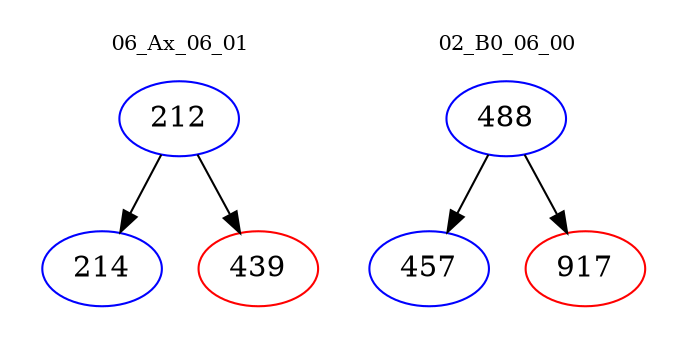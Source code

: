 digraph{
subgraph cluster_0 {
color = white
label = "06_Ax_06_01";
fontsize=10;
T0_212 [label="212", color="blue"]
T0_212 -> T0_214 [color="black"]
T0_214 [label="214", color="blue"]
T0_212 -> T0_439 [color="black"]
T0_439 [label="439", color="red"]
}
subgraph cluster_1 {
color = white
label = "02_B0_06_00";
fontsize=10;
T1_488 [label="488", color="blue"]
T1_488 -> T1_457 [color="black"]
T1_457 [label="457", color="blue"]
T1_488 -> T1_917 [color="black"]
T1_917 [label="917", color="red"]
}
}
